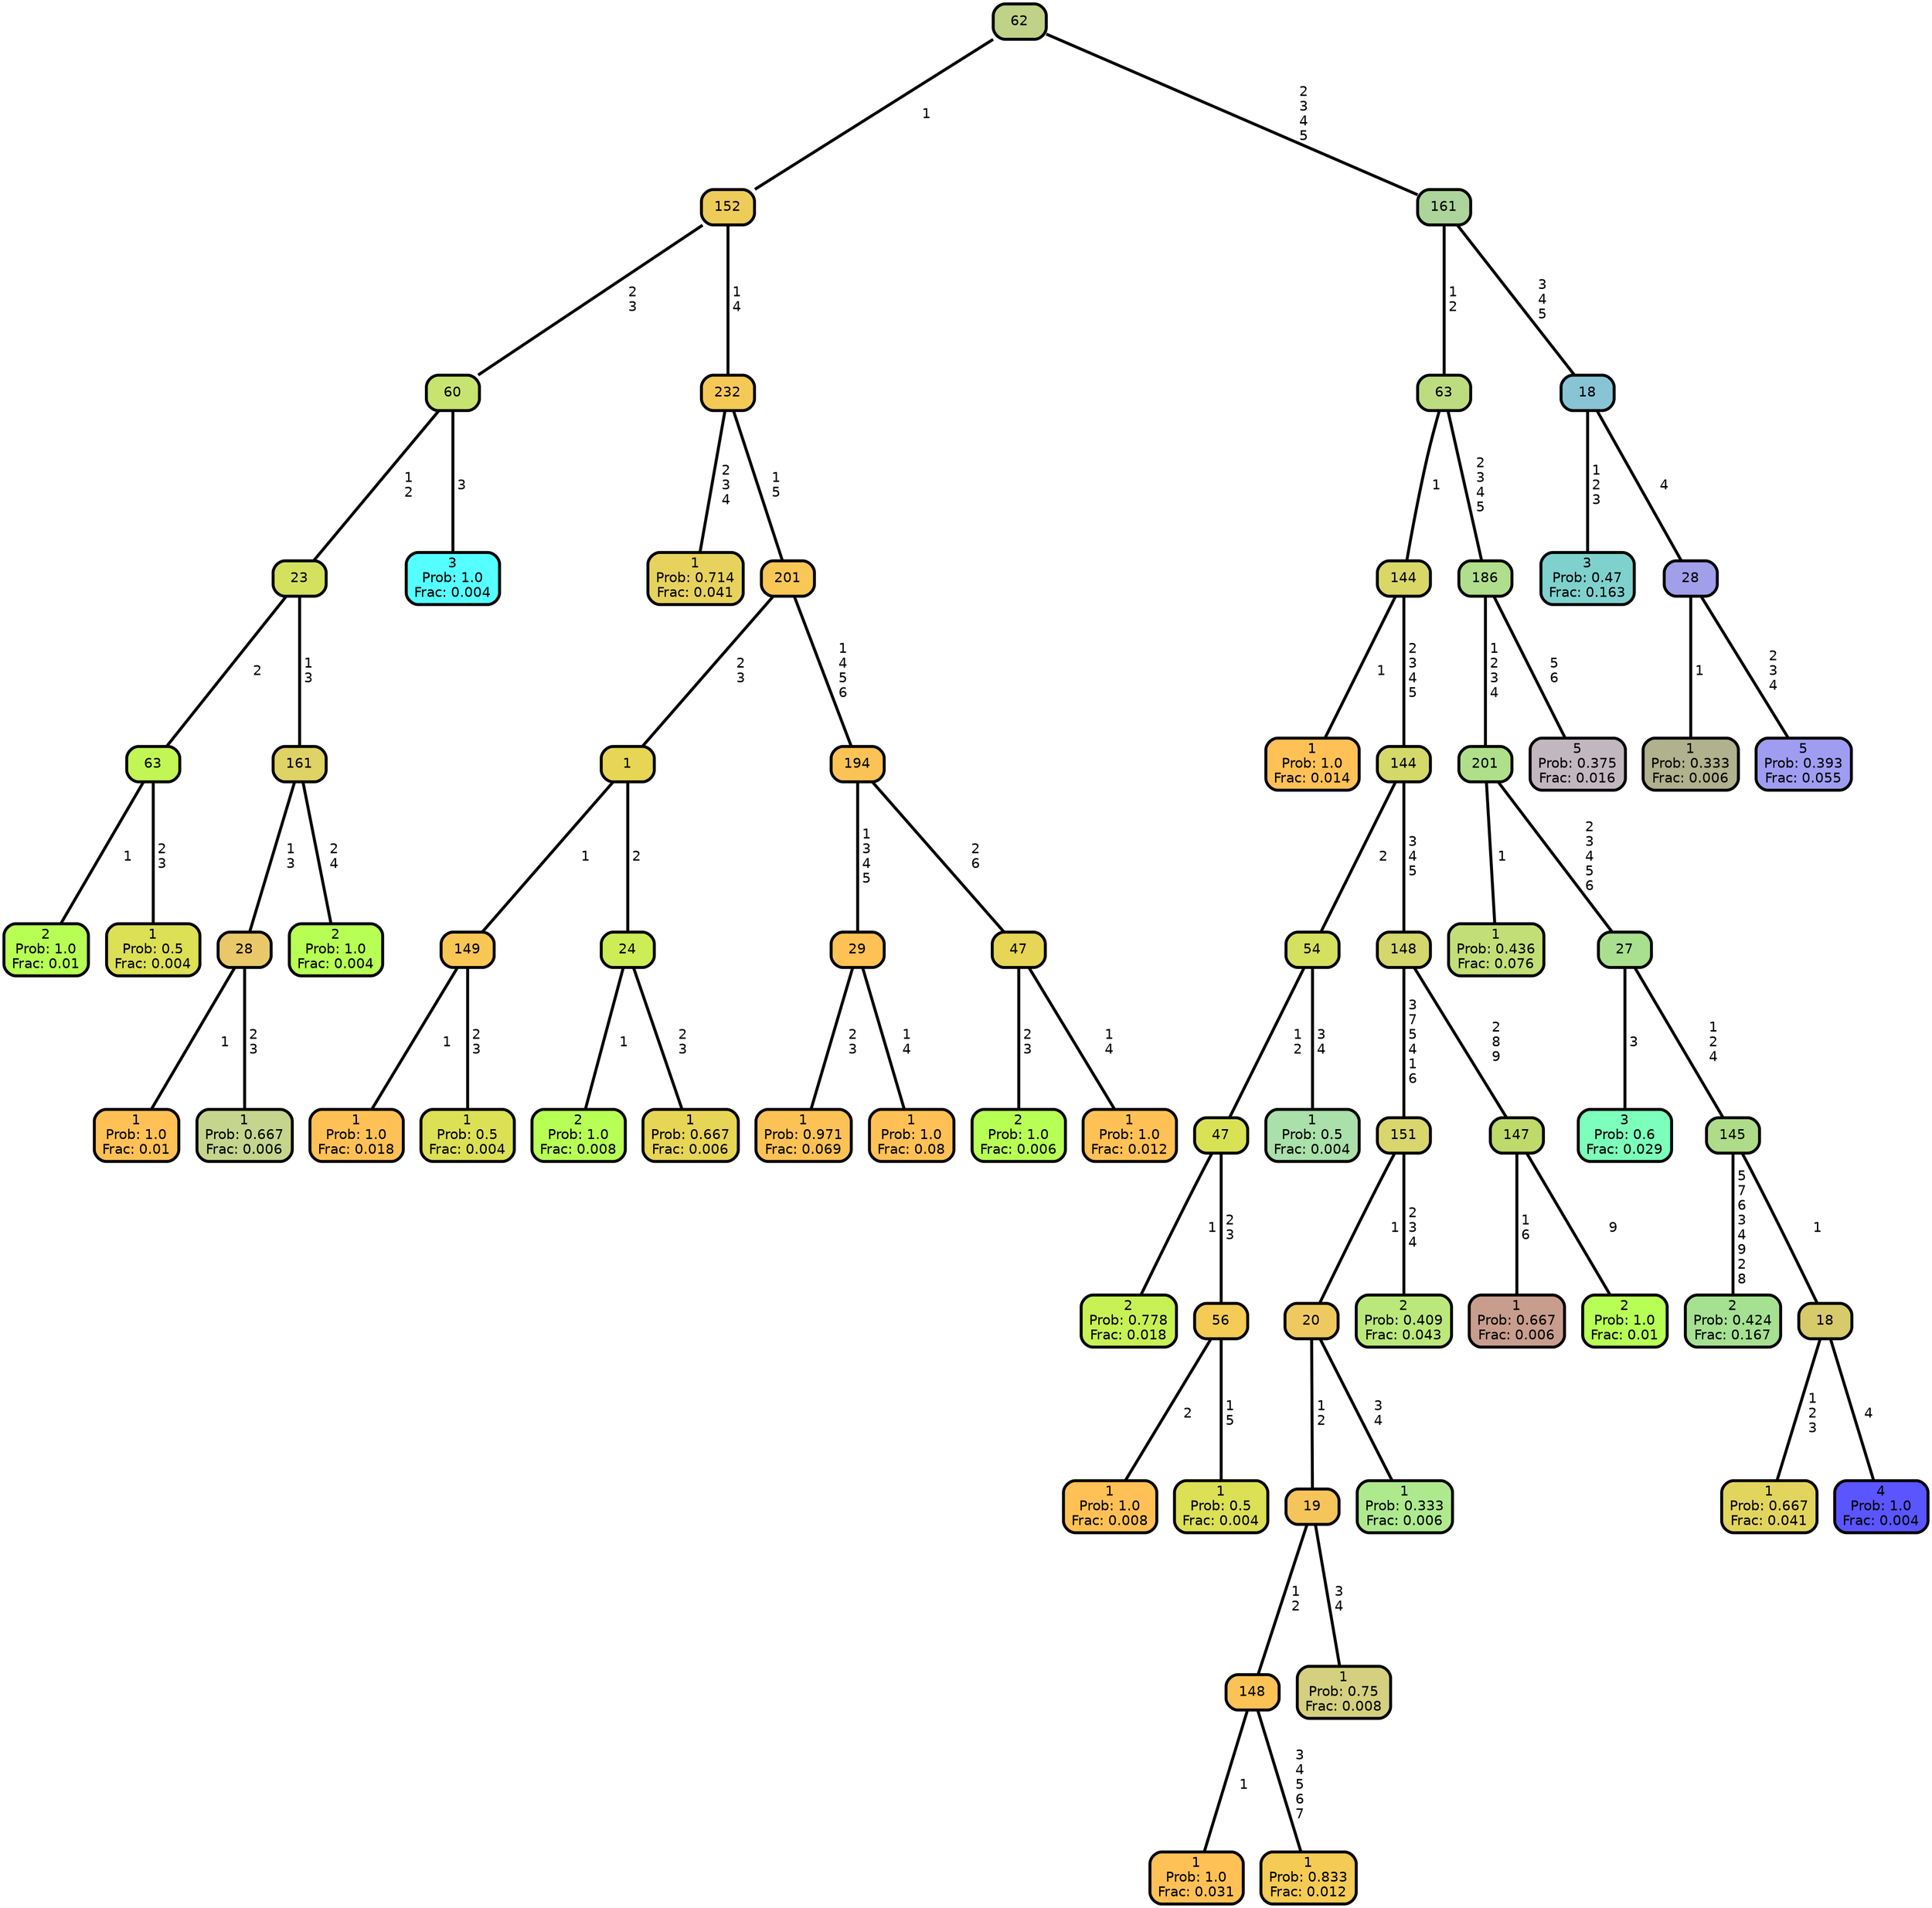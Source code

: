graph Tree {
node [shape=box, style="filled, rounded",color="black",penwidth="3",fontcolor="black",                 fontname=helvetica] ;
graph [ranksep="0 equally", splines=straight,                 bgcolor=transparent, dpi=200] ;
edge [fontname=helvetica, color=black] ;
0 [label="2
Prob: 1.0
Frac: 0.01", fillcolor="#b8ff55"] ;
1 [label="63", fillcolor="#c2f655"] ;
2 [label="1
Prob: 0.5
Frac: 0.004", fillcolor="#dbe055"] ;
3 [label="23", fillcolor="#d3e15f"] ;
4 [label="1
Prob: 1.0
Frac: 0.01", fillcolor="#ffc155"] ;
5 [label="28", fillcolor="#e9c86a"] ;
6 [label="1
Prob: 0.667
Frac: 0.006", fillcolor="#c6d58d"] ;
7 [label="161", fillcolor="#dfd366"] ;
8 [label="2
Prob: 1.0
Frac: 0.004", fillcolor="#b8ff55"] ;
9 [label="60", fillcolor="#c6e46f"] ;
10 [label="3
Prob: 1.0
Frac: 0.004", fillcolor="#55ffff"] ;
11 [label="152", fillcolor="#eecc59"] ;
12 [label="1
Prob: 0.714
Frac: 0.041", fillcolor="#e6d25d"] ;
13 [label="232", fillcolor="#f5c956"] ;
14 [label="1
Prob: 1.0
Frac: 0.018", fillcolor="#ffc155"] ;
15 [label="149", fillcolor="#f8c655"] ;
16 [label="1
Prob: 0.5
Frac: 0.004", fillcolor="#dbe055"] ;
17 [label="1", fillcolor="#e7d555"] ;
18 [label="2
Prob: 1.0
Frac: 0.008", fillcolor="#b8ff55"] ;
19 [label="24", fillcolor="#cced55"] ;
20 [label="1
Prob: 0.667
Frac: 0.006", fillcolor="#e7d555"] ;
21 [label="201", fillcolor="#f8c755"] ;
22 [label="1
Prob: 0.971
Frac: 0.069", fillcolor="#fcc255"] ;
23 [label="29", fillcolor="#fec155"] ;
24 [label="1
Prob: 1.0
Frac: 0.08", fillcolor="#ffc155"] ;
25 [label="194", fillcolor="#fbc355"] ;
26 [label="2
Prob: 1.0
Frac: 0.006", fillcolor="#b8ff55"] ;
27 [label="47", fillcolor="#e7d555"] ;
28 [label="1
Prob: 1.0
Frac: 0.012", fillcolor="#ffc155"] ;
29 [label="62", fillcolor="#bfd288"] ;
30 [label="1
Prob: 1.0
Frac: 0.014", fillcolor="#ffc155"] ;
31 [label="144", fillcolor="#d8d767"] ;
32 [label="2
Prob: 0.778
Frac: 0.018", fillcolor="#c7f155"] ;
33 [label="47", fillcolor="#d9e255"] ;
34 [label="1
Prob: 1.0
Frac: 0.008", fillcolor="#ffc155"] ;
35 [label="56", fillcolor="#f3cb55"] ;
36 [label="1
Prob: 0.5
Frac: 0.004", fillcolor="#dbe055"] ;
37 [label="54", fillcolor="#d3e15f"] ;
38 [label="1
Prob: 0.5
Frac: 0.004", fillcolor="#aae0aa"] ;
39 [label="144", fillcolor="#d4d969"] ;
40 [label="1
Prob: 1.0
Frac: 0.031", fillcolor="#ffc155"] ;
41 [label="148", fillcolor="#fbc355"] ;
42 [label="1
Prob: 0.833
Frac: 0.012", fillcolor="#f3cb55"] ;
43 [label="19", fillcolor="#f5c55b"] ;
44 [label="1
Prob: 0.75
Frac: 0.008", fillcolor="#d4d07f"] ;
45 [label="20", fillcolor="#eec960"] ;
46 [label="1
Prob: 0.333
Frac: 0.006", fillcolor="#aeea8d"] ;
47 [label="151", fillcolor="#d8d66c"] ;
48 [label="2
Prob: 0.409
Frac: 0.043", fillcolor="#bbe87b"] ;
49 [label="148", fillcolor="#d4d76c"] ;
50 [label="1
Prob: 0.667
Frac: 0.006", fillcolor="#c89d8d"] ;
51 [label="147", fillcolor="#beda6a"] ;
52 [label="2
Prob: 1.0
Frac: 0.01", fillcolor="#b8ff55"] ;
53 [label="63", fillcolor="#bddc80"] ;
54 [label="1
Prob: 0.436
Frac: 0.076", fillcolor="#c2df77"] ;
55 [label="201", fillcolor="#afe089"] ;
56 [label="3
Prob: 0.6
Frac: 0.029", fillcolor="#7cffbb"] ;
57 [label="27", fillcolor="#a9e08f"] ;
58 [label="2
Prob: 0.424
Frac: 0.167", fillcolor="#a5e191"] ;
59 [label="145", fillcolor="#afdc88"] ;
60 [label="1
Prob: 0.667
Frac: 0.041", fillcolor="#e2d55d"] ;
61 [label="18", fillcolor="#d6ca6b"] ;
62 [label="4
Prob: 1.0
Frac: 0.004", fillcolor="#5a55ff"] ;
63 [label="186", fillcolor="#b0de8c"] ;
64 [label="5
Prob: 0.375
Frac: 0.016", fillcolor="#c2b7bf"] ;
65 [label="161", fillcolor="#add49a"] ;
66 [label="3
Prob: 0.47
Frac: 0.163", fillcolor="#7fd1cd"] ;
67 [label="18", fillcolor="#89c4d5"] ;
68 [label="1
Prob: 0.333
Frac: 0.006", fillcolor="#b0b18d"] ;
69 [label="28", fillcolor="#a19fe9"] ;
70 [label="5
Prob: 0.393
Frac: 0.055", fillcolor="#9f9df2"] ;
1 -- 0 [label=" 1",penwidth=3] ;
1 -- 2 [label=" 2\n 3",penwidth=3] ;
3 -- 1 [label=" 2",penwidth=3] ;
3 -- 7 [label=" 1\n 3",penwidth=3] ;
5 -- 4 [label=" 1",penwidth=3] ;
5 -- 6 [label=" 2\n 3",penwidth=3] ;
7 -- 5 [label=" 1\n 3",penwidth=3] ;
7 -- 8 [label=" 2\n 4",penwidth=3] ;
9 -- 3 [label=" 1\n 2",penwidth=3] ;
9 -- 10 [label=" 3",penwidth=3] ;
11 -- 9 [label=" 2\n 3",penwidth=3] ;
11 -- 13 [label=" 1\n 4",penwidth=3] ;
13 -- 12 [label=" 2\n 3\n 4",penwidth=3] ;
13 -- 21 [label=" 1\n 5",penwidth=3] ;
15 -- 14 [label=" 1",penwidth=3] ;
15 -- 16 [label=" 2\n 3",penwidth=3] ;
17 -- 15 [label=" 1",penwidth=3] ;
17 -- 19 [label=" 2",penwidth=3] ;
19 -- 18 [label=" 1",penwidth=3] ;
19 -- 20 [label=" 2\n 3",penwidth=3] ;
21 -- 17 [label=" 2\n 3",penwidth=3] ;
21 -- 25 [label=" 1\n 4\n 5\n 6",penwidth=3] ;
23 -- 22 [label=" 2\n 3",penwidth=3] ;
23 -- 24 [label=" 1\n 4",penwidth=3] ;
25 -- 23 [label=" 1\n 3\n 4\n 5",penwidth=3] ;
25 -- 27 [label=" 2\n 6",penwidth=3] ;
27 -- 26 [label=" 2\n 3",penwidth=3] ;
27 -- 28 [label=" 1\n 4",penwidth=3] ;
29 -- 11 [label=" 1",penwidth=3] ;
29 -- 65 [label=" 2\n 3\n 4\n 5",penwidth=3] ;
31 -- 30 [label=" 1",penwidth=3] ;
31 -- 39 [label=" 2\n 3\n 4\n 5",penwidth=3] ;
33 -- 32 [label=" 1",penwidth=3] ;
33 -- 35 [label=" 2\n 3",penwidth=3] ;
35 -- 34 [label=" 2",penwidth=3] ;
35 -- 36 [label=" 1\n 5",penwidth=3] ;
37 -- 33 [label=" 1\n 2",penwidth=3] ;
37 -- 38 [label=" 3\n 4",penwidth=3] ;
39 -- 37 [label=" 2",penwidth=3] ;
39 -- 49 [label=" 3\n 4\n 5",penwidth=3] ;
41 -- 40 [label=" 1",penwidth=3] ;
41 -- 42 [label=" 3\n 4\n 5\n 6\n 7",penwidth=3] ;
43 -- 41 [label=" 1\n 2",penwidth=3] ;
43 -- 44 [label=" 3\n 4",penwidth=3] ;
45 -- 43 [label=" 1\n 2",penwidth=3] ;
45 -- 46 [label=" 3\n 4",penwidth=3] ;
47 -- 45 [label=" 1",penwidth=3] ;
47 -- 48 [label=" 2\n 3\n 4",penwidth=3] ;
49 -- 47 [label=" 3\n 7\n 5\n 4\n 1\n 6",penwidth=3] ;
49 -- 51 [label=" 2\n 8\n 9",penwidth=3] ;
51 -- 50 [label=" 1\n 6",penwidth=3] ;
51 -- 52 [label=" 9",penwidth=3] ;
53 -- 31 [label=" 1",penwidth=3] ;
53 -- 63 [label=" 2\n 3\n 4\n 5",penwidth=3] ;
55 -- 54 [label=" 1",penwidth=3] ;
55 -- 57 [label=" 2\n 3\n 4\n 5\n 6",penwidth=3] ;
57 -- 56 [label=" 3",penwidth=3] ;
57 -- 59 [label=" 1\n 2\n 4",penwidth=3] ;
59 -- 58 [label=" 5\n 7\n 6\n 3\n 4\n 9\n 2\n 8",penwidth=3] ;
59 -- 61 [label=" 1",penwidth=3] ;
61 -- 60 [label=" 1\n 2\n 3",penwidth=3] ;
61 -- 62 [label=" 4",penwidth=3] ;
63 -- 55 [label=" 1\n 2\n 3\n 4",penwidth=3] ;
63 -- 64 [label=" 5\n 6",penwidth=3] ;
65 -- 53 [label=" 1\n 2",penwidth=3] ;
65 -- 67 [label=" 3\n 4\n 5",penwidth=3] ;
67 -- 66 [label=" 1\n 2\n 3",penwidth=3] ;
67 -- 69 [label=" 4",penwidth=3] ;
69 -- 68 [label=" 1",penwidth=3] ;
69 -- 70 [label=" 2\n 3\n 4",penwidth=3] ;
{rank = same;}}